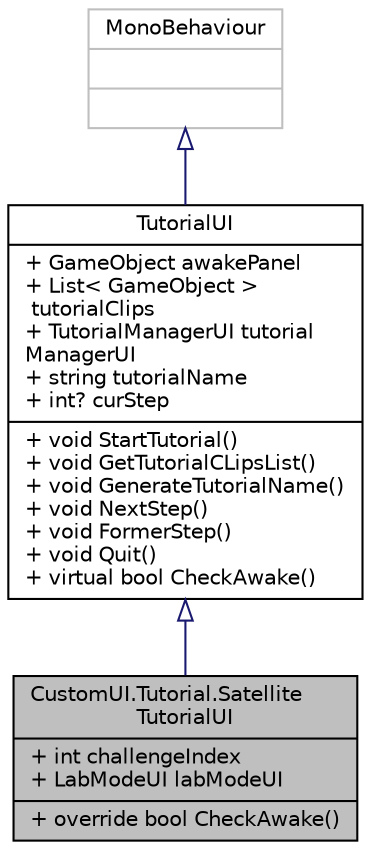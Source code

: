 digraph "CustomUI.Tutorial.SatelliteTutorialUI"
{
 // INTERACTIVE_SVG=YES
 // LATEX_PDF_SIZE
  edge [fontname="Helvetica",fontsize="10",labelfontname="Helvetica",labelfontsize="10"];
  node [fontname="Helvetica",fontsize="10",shape=record];
  Node1 [label="{CustomUI.Tutorial.Satellite\lTutorialUI\n|+ int challengeIndex\l+ LabModeUI labModeUI\l|+ override bool CheckAwake()\l}",height=0.2,width=0.4,color="black", fillcolor="grey75", style="filled", fontcolor="black",tooltip=" "];
  Node2 -> Node1 [dir="back",color="midnightblue",fontsize="10",style="solid",arrowtail="onormal",fontname="Helvetica"];
  Node2 [label="{TutorialUI\n|+ GameObject awakePanel\l+ List\< GameObject \>\l tutorialClips\l+ TutorialManagerUI tutorial\lManagerUI\l+ string tutorialName\l+ int? curStep\l|+ void StartTutorial()\l+ void GetTutorialCLipsList()\l+ void GenerateTutorialName()\l+ void NextStep()\l+ void FormerStep()\l+ void Quit()\l+ virtual bool CheckAwake()\l}",height=0.2,width=0.4,color="black", fillcolor="white", style="filled",URL="$class_custom_u_i_1_1_tutorial_1_1_tutorial_u_i.html",tooltip=" "];
  Node3 -> Node2 [dir="back",color="midnightblue",fontsize="10",style="solid",arrowtail="onormal",fontname="Helvetica"];
  Node3 [label="{MonoBehaviour\n||}",height=0.2,width=0.4,color="grey75", fillcolor="white", style="filled",tooltip=" "];
}
